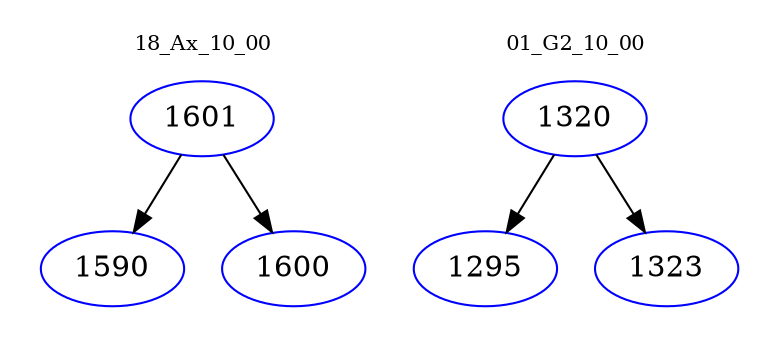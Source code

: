 digraph{
subgraph cluster_0 {
color = white
label = "18_Ax_10_00";
fontsize=10;
T0_1601 [label="1601", color="blue"]
T0_1601 -> T0_1590 [color="black"]
T0_1590 [label="1590", color="blue"]
T0_1601 -> T0_1600 [color="black"]
T0_1600 [label="1600", color="blue"]
}
subgraph cluster_1 {
color = white
label = "01_G2_10_00";
fontsize=10;
T1_1320 [label="1320", color="blue"]
T1_1320 -> T1_1295 [color="black"]
T1_1295 [label="1295", color="blue"]
T1_1320 -> T1_1323 [color="black"]
T1_1323 [label="1323", color="blue"]
}
}
